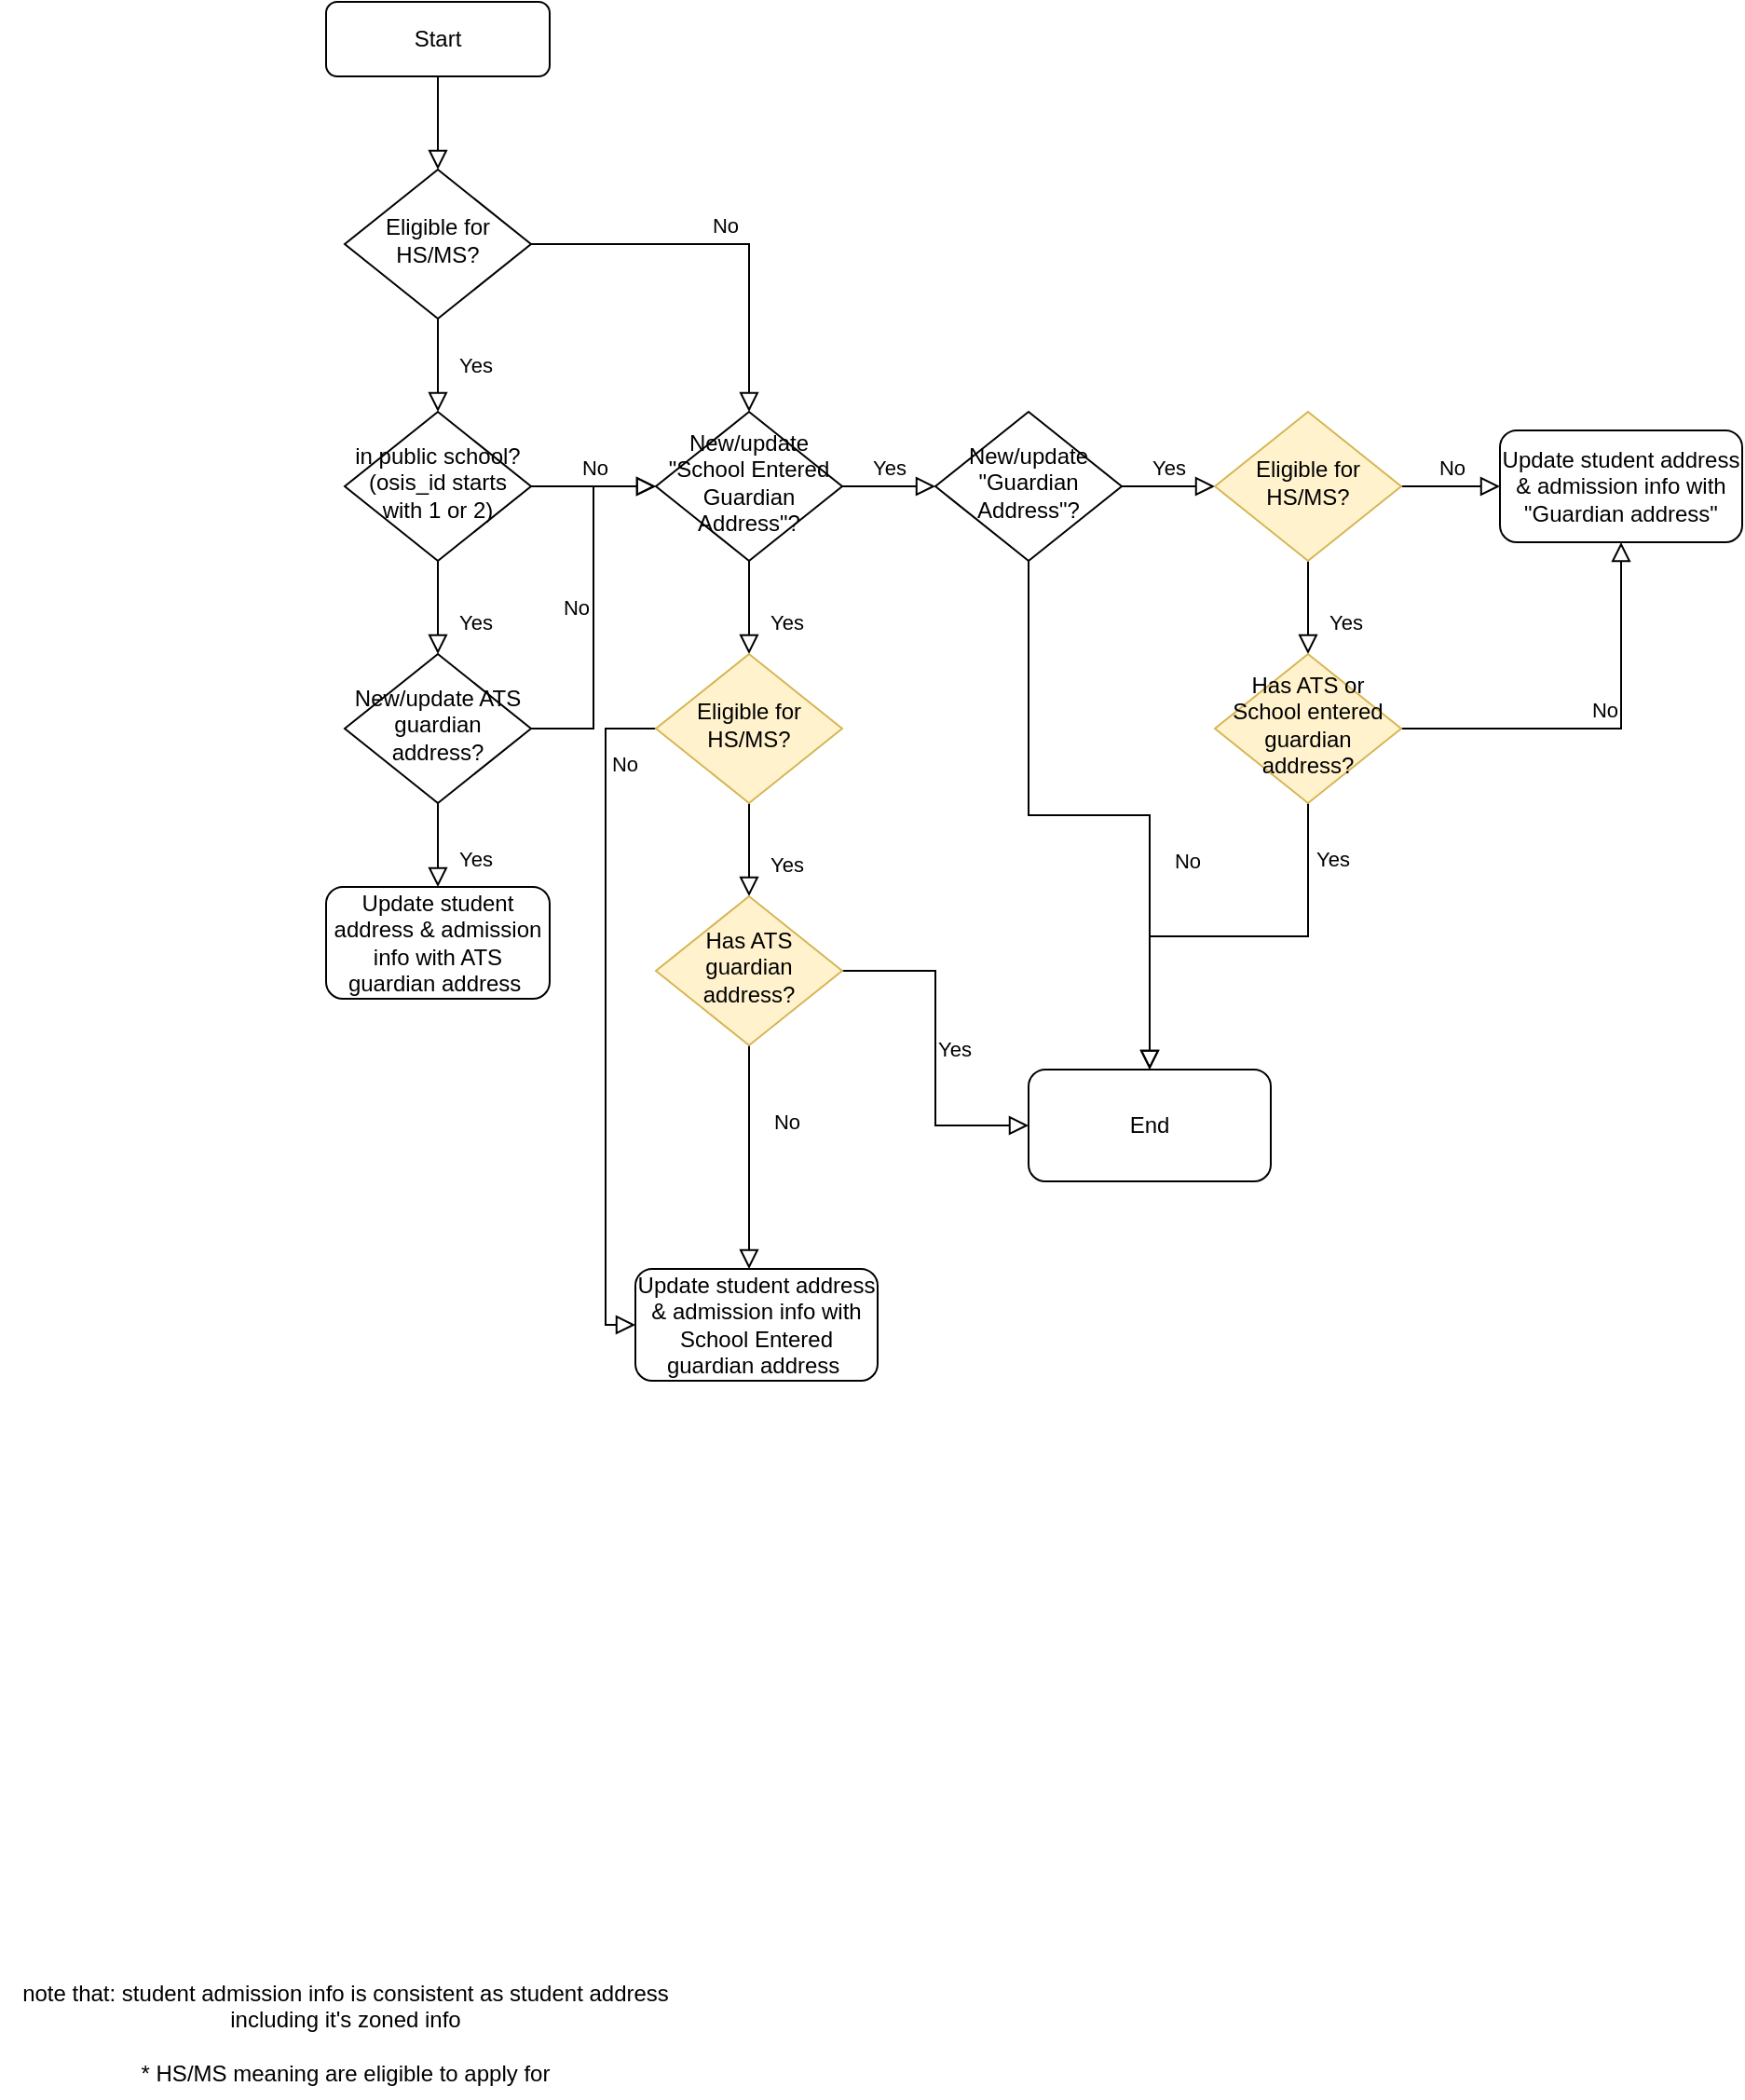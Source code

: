 <mxfile version="20.5.1" type="github">
  <diagram id="C5RBs43oDa-KdzZeNtuy" name="Page-1">
    <mxGraphModel dx="2249" dy="794" grid="1" gridSize="10" guides="1" tooltips="1" connect="1" arrows="1" fold="1" page="1" pageScale="1" pageWidth="827" pageHeight="1169" math="0" shadow="0">
      <root>
        <mxCell id="WIyWlLk6GJQsqaUBKTNV-0" />
        <mxCell id="WIyWlLk6GJQsqaUBKTNV-1" parent="WIyWlLk6GJQsqaUBKTNV-0" />
        <mxCell id="WIyWlLk6GJQsqaUBKTNV-2" value="" style="rounded=0;html=1;jettySize=auto;orthogonalLoop=1;fontSize=11;endArrow=block;endFill=0;endSize=8;strokeWidth=1;shadow=0;labelBackgroundColor=none;edgeStyle=orthogonalEdgeStyle;" parent="WIyWlLk6GJQsqaUBKTNV-1" source="WIyWlLk6GJQsqaUBKTNV-3" target="WIyWlLk6GJQsqaUBKTNV-6" edge="1">
          <mxGeometry relative="1" as="geometry" />
        </mxCell>
        <mxCell id="WIyWlLk6GJQsqaUBKTNV-3" value="Start" style="rounded=1;whiteSpace=wrap;html=1;fontSize=12;glass=0;strokeWidth=1;shadow=0;" parent="WIyWlLk6GJQsqaUBKTNV-1" vertex="1">
          <mxGeometry x="160" y="80" width="120" height="40" as="geometry" />
        </mxCell>
        <mxCell id="WIyWlLk6GJQsqaUBKTNV-4" value="Yes" style="rounded=0;html=1;jettySize=auto;orthogonalLoop=1;fontSize=11;endArrow=block;endFill=0;endSize=8;strokeWidth=1;shadow=0;labelBackgroundColor=none;edgeStyle=orthogonalEdgeStyle;" parent="WIyWlLk6GJQsqaUBKTNV-1" source="WIyWlLk6GJQsqaUBKTNV-6" target="WIyWlLk6GJQsqaUBKTNV-10" edge="1">
          <mxGeometry y="20" relative="1" as="geometry">
            <mxPoint as="offset" />
          </mxGeometry>
        </mxCell>
        <mxCell id="WIyWlLk6GJQsqaUBKTNV-5" value="No" style="edgeStyle=orthogonalEdgeStyle;rounded=0;html=1;jettySize=auto;orthogonalLoop=1;fontSize=11;endArrow=block;endFill=0;endSize=8;strokeWidth=1;shadow=0;labelBackgroundColor=none;" parent="WIyWlLk6GJQsqaUBKTNV-1" source="WIyWlLk6GJQsqaUBKTNV-6" target="rzEQRnUU2mOkOvjP8USI-9" edge="1">
          <mxGeometry y="10" relative="1" as="geometry">
            <mxPoint as="offset" />
            <mxPoint x="320" y="210" as="targetPoint" />
          </mxGeometry>
        </mxCell>
        <mxCell id="WIyWlLk6GJQsqaUBKTNV-6" value="Eligible for HS/MS?" style="rhombus;whiteSpace=wrap;html=1;shadow=0;fontFamily=Helvetica;fontSize=12;align=center;strokeWidth=1;spacing=6;spacingTop=-4;" parent="WIyWlLk6GJQsqaUBKTNV-1" vertex="1">
          <mxGeometry x="170" y="170" width="100" height="80" as="geometry" />
        </mxCell>
        <mxCell id="WIyWlLk6GJQsqaUBKTNV-8" value="Yes" style="rounded=0;html=1;jettySize=auto;orthogonalLoop=1;fontSize=11;endArrow=block;endFill=0;endSize=8;strokeWidth=1;shadow=0;labelBackgroundColor=none;edgeStyle=orthogonalEdgeStyle;" parent="WIyWlLk6GJQsqaUBKTNV-1" source="WIyWlLk6GJQsqaUBKTNV-10" edge="1">
          <mxGeometry x="0.333" y="20" relative="1" as="geometry">
            <mxPoint as="offset" />
            <mxPoint x="220" y="430" as="targetPoint" />
          </mxGeometry>
        </mxCell>
        <mxCell id="WIyWlLk6GJQsqaUBKTNV-9" value="No" style="edgeStyle=orthogonalEdgeStyle;rounded=0;html=1;jettySize=auto;orthogonalLoop=1;fontSize=11;endArrow=block;endFill=0;endSize=8;strokeWidth=1;shadow=0;labelBackgroundColor=none;" parent="WIyWlLk6GJQsqaUBKTNV-1" source="WIyWlLk6GJQsqaUBKTNV-10" target="rzEQRnUU2mOkOvjP8USI-9" edge="1">
          <mxGeometry y="10" relative="1" as="geometry">
            <mxPoint as="offset" />
            <mxPoint x="287" y="340" as="sourcePoint" />
            <mxPoint x="337" y="340" as="targetPoint" />
          </mxGeometry>
        </mxCell>
        <mxCell id="WIyWlLk6GJQsqaUBKTNV-10" value="in public school?(osis_id starts with 1 or 2)" style="rhombus;whiteSpace=wrap;html=1;shadow=0;fontFamily=Helvetica;fontSize=12;align=center;strokeWidth=1;spacing=6;spacingTop=-4;" parent="WIyWlLk6GJQsqaUBKTNV-1" vertex="1">
          <mxGeometry x="170" y="300" width="100" height="80" as="geometry" />
        </mxCell>
        <mxCell id="rzEQRnUU2mOkOvjP8USI-1" value="note that: student admission info is consistent as student address&lt;br&gt;including it&#39;s zoned info&lt;br&gt;&lt;br&gt;* HS/MS meaning are eligible to apply for" style="text;html=1;align=center;verticalAlign=middle;resizable=0;points=[];autosize=1;strokeColor=none;fillColor=none;" vertex="1" parent="WIyWlLk6GJQsqaUBKTNV-1">
          <mxGeometry x="-15" y="1135" width="370" height="70" as="geometry" />
        </mxCell>
        <mxCell id="rzEQRnUU2mOkOvjP8USI-4" value="Yes" style="rounded=0;html=1;jettySize=auto;orthogonalLoop=1;fontSize=11;endArrow=block;endFill=0;endSize=8;strokeWidth=1;shadow=0;labelBackgroundColor=none;edgeStyle=orthogonalEdgeStyle;" edge="1" parent="WIyWlLk6GJQsqaUBKTNV-1" source="rzEQRnUU2mOkOvjP8USI-6" target="rzEQRnUU2mOkOvjP8USI-26">
          <mxGeometry x="0.333" y="20" relative="1" as="geometry">
            <mxPoint as="offset" />
            <mxPoint x="220" y="560" as="targetPoint" />
          </mxGeometry>
        </mxCell>
        <mxCell id="rzEQRnUU2mOkOvjP8USI-5" value="No" style="edgeStyle=orthogonalEdgeStyle;rounded=0;html=1;jettySize=auto;orthogonalLoop=1;fontSize=11;endArrow=block;endFill=0;endSize=8;strokeWidth=1;shadow=0;labelBackgroundColor=none;entryX=0;entryY=0.5;entryDx=0;entryDy=0;" edge="1" parent="WIyWlLk6GJQsqaUBKTNV-1" source="rzEQRnUU2mOkOvjP8USI-6" target="rzEQRnUU2mOkOvjP8USI-9">
          <mxGeometry y="10" relative="1" as="geometry">
            <mxPoint as="offset" />
            <mxPoint x="337" y="470" as="targetPoint" />
            <mxPoint x="287" y="470" as="sourcePoint" />
          </mxGeometry>
        </mxCell>
        <mxCell id="rzEQRnUU2mOkOvjP8USI-6" value="New/update ATS guardian address?" style="rhombus;whiteSpace=wrap;html=1;shadow=0;fontFamily=Helvetica;fontSize=12;align=center;strokeWidth=1;spacing=6;spacingTop=-4;" vertex="1" parent="WIyWlLk6GJQsqaUBKTNV-1">
          <mxGeometry x="170" y="430" width="100" height="80" as="geometry" />
        </mxCell>
        <mxCell id="rzEQRnUU2mOkOvjP8USI-7" value="Yes" style="rounded=0;html=1;jettySize=auto;orthogonalLoop=1;fontSize=11;endArrow=block;endFill=0;endSize=8;strokeWidth=1;shadow=0;labelBackgroundColor=none;edgeStyle=orthogonalEdgeStyle;" edge="1" parent="WIyWlLk6GJQsqaUBKTNV-1" source="rzEQRnUU2mOkOvjP8USI-9">
          <mxGeometry x="0.333" y="20" relative="1" as="geometry">
            <mxPoint as="offset" />
            <mxPoint x="387" y="430" as="targetPoint" />
          </mxGeometry>
        </mxCell>
        <mxCell id="rzEQRnUU2mOkOvjP8USI-8" value="Yes" style="edgeStyle=orthogonalEdgeStyle;rounded=0;html=1;jettySize=auto;orthogonalLoop=1;fontSize=11;endArrow=block;endFill=0;endSize=8;strokeWidth=1;shadow=0;labelBackgroundColor=none;" edge="1" parent="WIyWlLk6GJQsqaUBKTNV-1" source="rzEQRnUU2mOkOvjP8USI-9" target="rzEQRnUU2mOkOvjP8USI-12">
          <mxGeometry y="10" relative="1" as="geometry">
            <mxPoint as="offset" />
            <mxPoint x="487" y="340" as="targetPoint" />
          </mxGeometry>
        </mxCell>
        <mxCell id="rzEQRnUU2mOkOvjP8USI-9" value="New/update &quot;School Entered Guardian Address&quot;?" style="rhombus;whiteSpace=wrap;html=1;shadow=0;fontFamily=Helvetica;fontSize=12;align=center;strokeWidth=1;spacing=6;spacingTop=-4;" vertex="1" parent="WIyWlLk6GJQsqaUBKTNV-1">
          <mxGeometry x="337" y="300" width="100" height="80" as="geometry" />
        </mxCell>
        <mxCell id="rzEQRnUU2mOkOvjP8USI-10" value="No" style="rounded=0;html=1;jettySize=auto;orthogonalLoop=1;fontSize=11;endArrow=block;endFill=0;endSize=8;strokeWidth=1;shadow=0;labelBackgroundColor=none;edgeStyle=orthogonalEdgeStyle;" edge="1" parent="WIyWlLk6GJQsqaUBKTNV-1" source="rzEQRnUU2mOkOvjP8USI-12" target="rzEQRnUU2mOkOvjP8USI-29">
          <mxGeometry x="0.333" y="20" relative="1" as="geometry">
            <mxPoint as="offset" />
            <mxPoint x="537" y="430" as="targetPoint" />
          </mxGeometry>
        </mxCell>
        <mxCell id="rzEQRnUU2mOkOvjP8USI-11" value="Yes" style="edgeStyle=orthogonalEdgeStyle;rounded=0;html=1;jettySize=auto;orthogonalLoop=1;fontSize=11;endArrow=block;endFill=0;endSize=8;strokeWidth=1;shadow=0;labelBackgroundColor=none;" edge="1" parent="WIyWlLk6GJQsqaUBKTNV-1" source="rzEQRnUU2mOkOvjP8USI-12" target="rzEQRnUU2mOkOvjP8USI-15">
          <mxGeometry y="10" relative="1" as="geometry">
            <mxPoint as="offset" />
            <mxPoint x="637" y="340" as="targetPoint" />
          </mxGeometry>
        </mxCell>
        <mxCell id="rzEQRnUU2mOkOvjP8USI-12" value="New/update &quot;Guardian Address&quot;?" style="rhombus;whiteSpace=wrap;html=1;shadow=0;fontFamily=Helvetica;fontSize=12;align=center;strokeWidth=1;spacing=6;spacingTop=-4;" vertex="1" parent="WIyWlLk6GJQsqaUBKTNV-1">
          <mxGeometry x="487" y="300" width="100" height="80" as="geometry" />
        </mxCell>
        <mxCell id="rzEQRnUU2mOkOvjP8USI-13" value="Yes" style="rounded=0;html=1;jettySize=auto;orthogonalLoop=1;fontSize=11;endArrow=block;endFill=0;endSize=8;strokeWidth=1;shadow=0;labelBackgroundColor=none;edgeStyle=orthogonalEdgeStyle;" edge="1" parent="WIyWlLk6GJQsqaUBKTNV-1" source="rzEQRnUU2mOkOvjP8USI-15">
          <mxGeometry x="0.333" y="20" relative="1" as="geometry">
            <mxPoint as="offset" />
            <mxPoint x="687" y="430" as="targetPoint" />
          </mxGeometry>
        </mxCell>
        <mxCell id="rzEQRnUU2mOkOvjP8USI-14" value="No" style="edgeStyle=orthogonalEdgeStyle;rounded=0;html=1;jettySize=auto;orthogonalLoop=1;fontSize=11;endArrow=block;endFill=0;endSize=8;strokeWidth=1;shadow=0;labelBackgroundColor=none;" edge="1" parent="WIyWlLk6GJQsqaUBKTNV-1" source="rzEQRnUU2mOkOvjP8USI-15" target="rzEQRnUU2mOkOvjP8USI-30">
          <mxGeometry y="10" relative="1" as="geometry">
            <mxPoint as="offset" />
            <mxPoint x="787" y="340" as="targetPoint" />
          </mxGeometry>
        </mxCell>
        <mxCell id="rzEQRnUU2mOkOvjP8USI-15" value="Eligible for HS/MS?" style="rhombus;whiteSpace=wrap;html=1;shadow=0;fontFamily=Helvetica;fontSize=12;align=center;strokeWidth=1;spacing=6;spacingTop=-4;fillColor=#fff2cc;strokeColor=#d6b656;" vertex="1" parent="WIyWlLk6GJQsqaUBKTNV-1">
          <mxGeometry x="637" y="300" width="100" height="80" as="geometry" />
        </mxCell>
        <mxCell id="rzEQRnUU2mOkOvjP8USI-16" value="Yes" style="rounded=0;html=1;jettySize=auto;orthogonalLoop=1;fontSize=11;endArrow=block;endFill=0;endSize=8;strokeWidth=1;shadow=0;labelBackgroundColor=none;edgeStyle=orthogonalEdgeStyle;" edge="1" parent="WIyWlLk6GJQsqaUBKTNV-1" source="rzEQRnUU2mOkOvjP8USI-18" target="rzEQRnUU2mOkOvjP8USI-29">
          <mxGeometry x="-0.737" y="13" relative="1" as="geometry">
            <mxPoint as="offset" />
            <mxPoint x="687" y="560" as="targetPoint" />
          </mxGeometry>
        </mxCell>
        <mxCell id="rzEQRnUU2mOkOvjP8USI-17" value="No" style="edgeStyle=orthogonalEdgeStyle;rounded=0;html=1;jettySize=auto;orthogonalLoop=1;fontSize=11;endArrow=block;endFill=0;endSize=8;strokeWidth=1;shadow=0;labelBackgroundColor=none;" edge="1" parent="WIyWlLk6GJQsqaUBKTNV-1" source="rzEQRnUU2mOkOvjP8USI-18" target="rzEQRnUU2mOkOvjP8USI-30">
          <mxGeometry y="10" relative="1" as="geometry">
            <mxPoint as="offset" />
            <mxPoint x="787" y="470" as="targetPoint" />
          </mxGeometry>
        </mxCell>
        <mxCell id="rzEQRnUU2mOkOvjP8USI-18" value="Has ATS or School entered guardian address?" style="rhombus;whiteSpace=wrap;html=1;shadow=0;fontFamily=Helvetica;fontSize=12;align=center;strokeWidth=1;spacing=6;spacingTop=-4;fillColor=#fff2cc;strokeColor=#d6b656;" vertex="1" parent="WIyWlLk6GJQsqaUBKTNV-1">
          <mxGeometry x="637" y="430" width="100" height="80" as="geometry" />
        </mxCell>
        <mxCell id="rzEQRnUU2mOkOvjP8USI-19" value="Yes" style="rounded=0;html=1;jettySize=auto;orthogonalLoop=1;fontSize=11;endArrow=block;endFill=0;endSize=8;strokeWidth=1;shadow=0;labelBackgroundColor=none;edgeStyle=orthogonalEdgeStyle;" edge="1" parent="WIyWlLk6GJQsqaUBKTNV-1" source="rzEQRnUU2mOkOvjP8USI-21">
          <mxGeometry x="0.333" y="20" relative="1" as="geometry">
            <mxPoint as="offset" />
            <mxPoint x="387" y="560" as="targetPoint" />
          </mxGeometry>
        </mxCell>
        <mxCell id="rzEQRnUU2mOkOvjP8USI-20" value="No" style="edgeStyle=orthogonalEdgeStyle;rounded=0;html=1;jettySize=auto;orthogonalLoop=1;fontSize=11;endArrow=block;endFill=0;endSize=8;strokeWidth=1;shadow=0;labelBackgroundColor=none;entryX=0;entryY=0.5;entryDx=0;entryDy=0;exitX=0;exitY=0.5;exitDx=0;exitDy=0;" edge="1" parent="WIyWlLk6GJQsqaUBKTNV-1" source="rzEQRnUU2mOkOvjP8USI-21" target="rzEQRnUU2mOkOvjP8USI-28">
          <mxGeometry x="-0.746" y="10" relative="1" as="geometry">
            <mxPoint as="offset" />
            <mxPoint x="487" y="470" as="targetPoint" />
            <Array as="points">
              <mxPoint x="310" y="470" />
              <mxPoint x="310" y="790" />
            </Array>
          </mxGeometry>
        </mxCell>
        <mxCell id="rzEQRnUU2mOkOvjP8USI-21" value="Eligible for HS/MS?" style="rhombus;whiteSpace=wrap;html=1;shadow=0;fontFamily=Helvetica;fontSize=12;align=center;strokeWidth=1;spacing=6;spacingTop=-4;fillColor=#fff2cc;strokeColor=#d6b656;" vertex="1" parent="WIyWlLk6GJQsqaUBKTNV-1">
          <mxGeometry x="337" y="430" width="100" height="80" as="geometry" />
        </mxCell>
        <mxCell id="rzEQRnUU2mOkOvjP8USI-22" value="No" style="rounded=0;html=1;jettySize=auto;orthogonalLoop=1;fontSize=11;endArrow=block;endFill=0;endSize=8;strokeWidth=1;shadow=0;labelBackgroundColor=none;edgeStyle=orthogonalEdgeStyle;exitX=0.5;exitY=1;exitDx=0;exitDy=0;" edge="1" parent="WIyWlLk6GJQsqaUBKTNV-1" source="rzEQRnUU2mOkOvjP8USI-24" target="rzEQRnUU2mOkOvjP8USI-28">
          <mxGeometry x="-0.319" y="20" relative="1" as="geometry">
            <mxPoint as="offset" />
            <mxPoint x="381.04" y="758.98" as="targetPoint" />
            <mxPoint x="392" y="637.6" as="sourcePoint" />
            <Array as="points">
              <mxPoint x="387" y="720" />
              <mxPoint x="387" y="720" />
            </Array>
          </mxGeometry>
        </mxCell>
        <mxCell id="rzEQRnUU2mOkOvjP8USI-23" value="Yes" style="edgeStyle=orthogonalEdgeStyle;rounded=0;html=1;jettySize=auto;orthogonalLoop=1;fontSize=11;endArrow=block;endFill=0;endSize=8;strokeWidth=1;shadow=0;labelBackgroundColor=none;entryX=0;entryY=0.5;entryDx=0;entryDy=0;" edge="1" parent="WIyWlLk6GJQsqaUBKTNV-1" source="rzEQRnUU2mOkOvjP8USI-24" target="rzEQRnUU2mOkOvjP8USI-29">
          <mxGeometry y="10" relative="1" as="geometry">
            <mxPoint as="offset" />
            <mxPoint x="487" y="600" as="targetPoint" />
          </mxGeometry>
        </mxCell>
        <mxCell id="rzEQRnUU2mOkOvjP8USI-24" value="Has ATS guardian address?" style="rhombus;whiteSpace=wrap;html=1;shadow=0;fontFamily=Helvetica;fontSize=12;align=center;strokeWidth=1;spacing=6;spacingTop=-4;fillColor=#fff2cc;strokeColor=#d6b656;" vertex="1" parent="WIyWlLk6GJQsqaUBKTNV-1">
          <mxGeometry x="337" y="560" width="100" height="80" as="geometry" />
        </mxCell>
        <mxCell id="rzEQRnUU2mOkOvjP8USI-26" value="Update student address &amp;amp; admission info with ATS guardian address&amp;nbsp;" style="rounded=1;whiteSpace=wrap;html=1;" vertex="1" parent="WIyWlLk6GJQsqaUBKTNV-1">
          <mxGeometry x="160" y="555" width="120" height="60" as="geometry" />
        </mxCell>
        <mxCell id="rzEQRnUU2mOkOvjP8USI-28" value="Update student address &amp;amp; admission info with School Entered guardian address&amp;nbsp;" style="rounded=1;whiteSpace=wrap;html=1;" vertex="1" parent="WIyWlLk6GJQsqaUBKTNV-1">
          <mxGeometry x="326" y="760" width="130" height="60" as="geometry" />
        </mxCell>
        <mxCell id="rzEQRnUU2mOkOvjP8USI-29" value="End" style="rounded=1;whiteSpace=wrap;html=1;" vertex="1" parent="WIyWlLk6GJQsqaUBKTNV-1">
          <mxGeometry x="537" y="653" width="130" height="60" as="geometry" />
        </mxCell>
        <mxCell id="rzEQRnUU2mOkOvjP8USI-30" value="Update student address &amp;amp; admission info with &quot;Guardian address&quot;" style="rounded=1;whiteSpace=wrap;html=1;" vertex="1" parent="WIyWlLk6GJQsqaUBKTNV-1">
          <mxGeometry x="790" y="310" width="130" height="60" as="geometry" />
        </mxCell>
      </root>
    </mxGraphModel>
  </diagram>
</mxfile>
